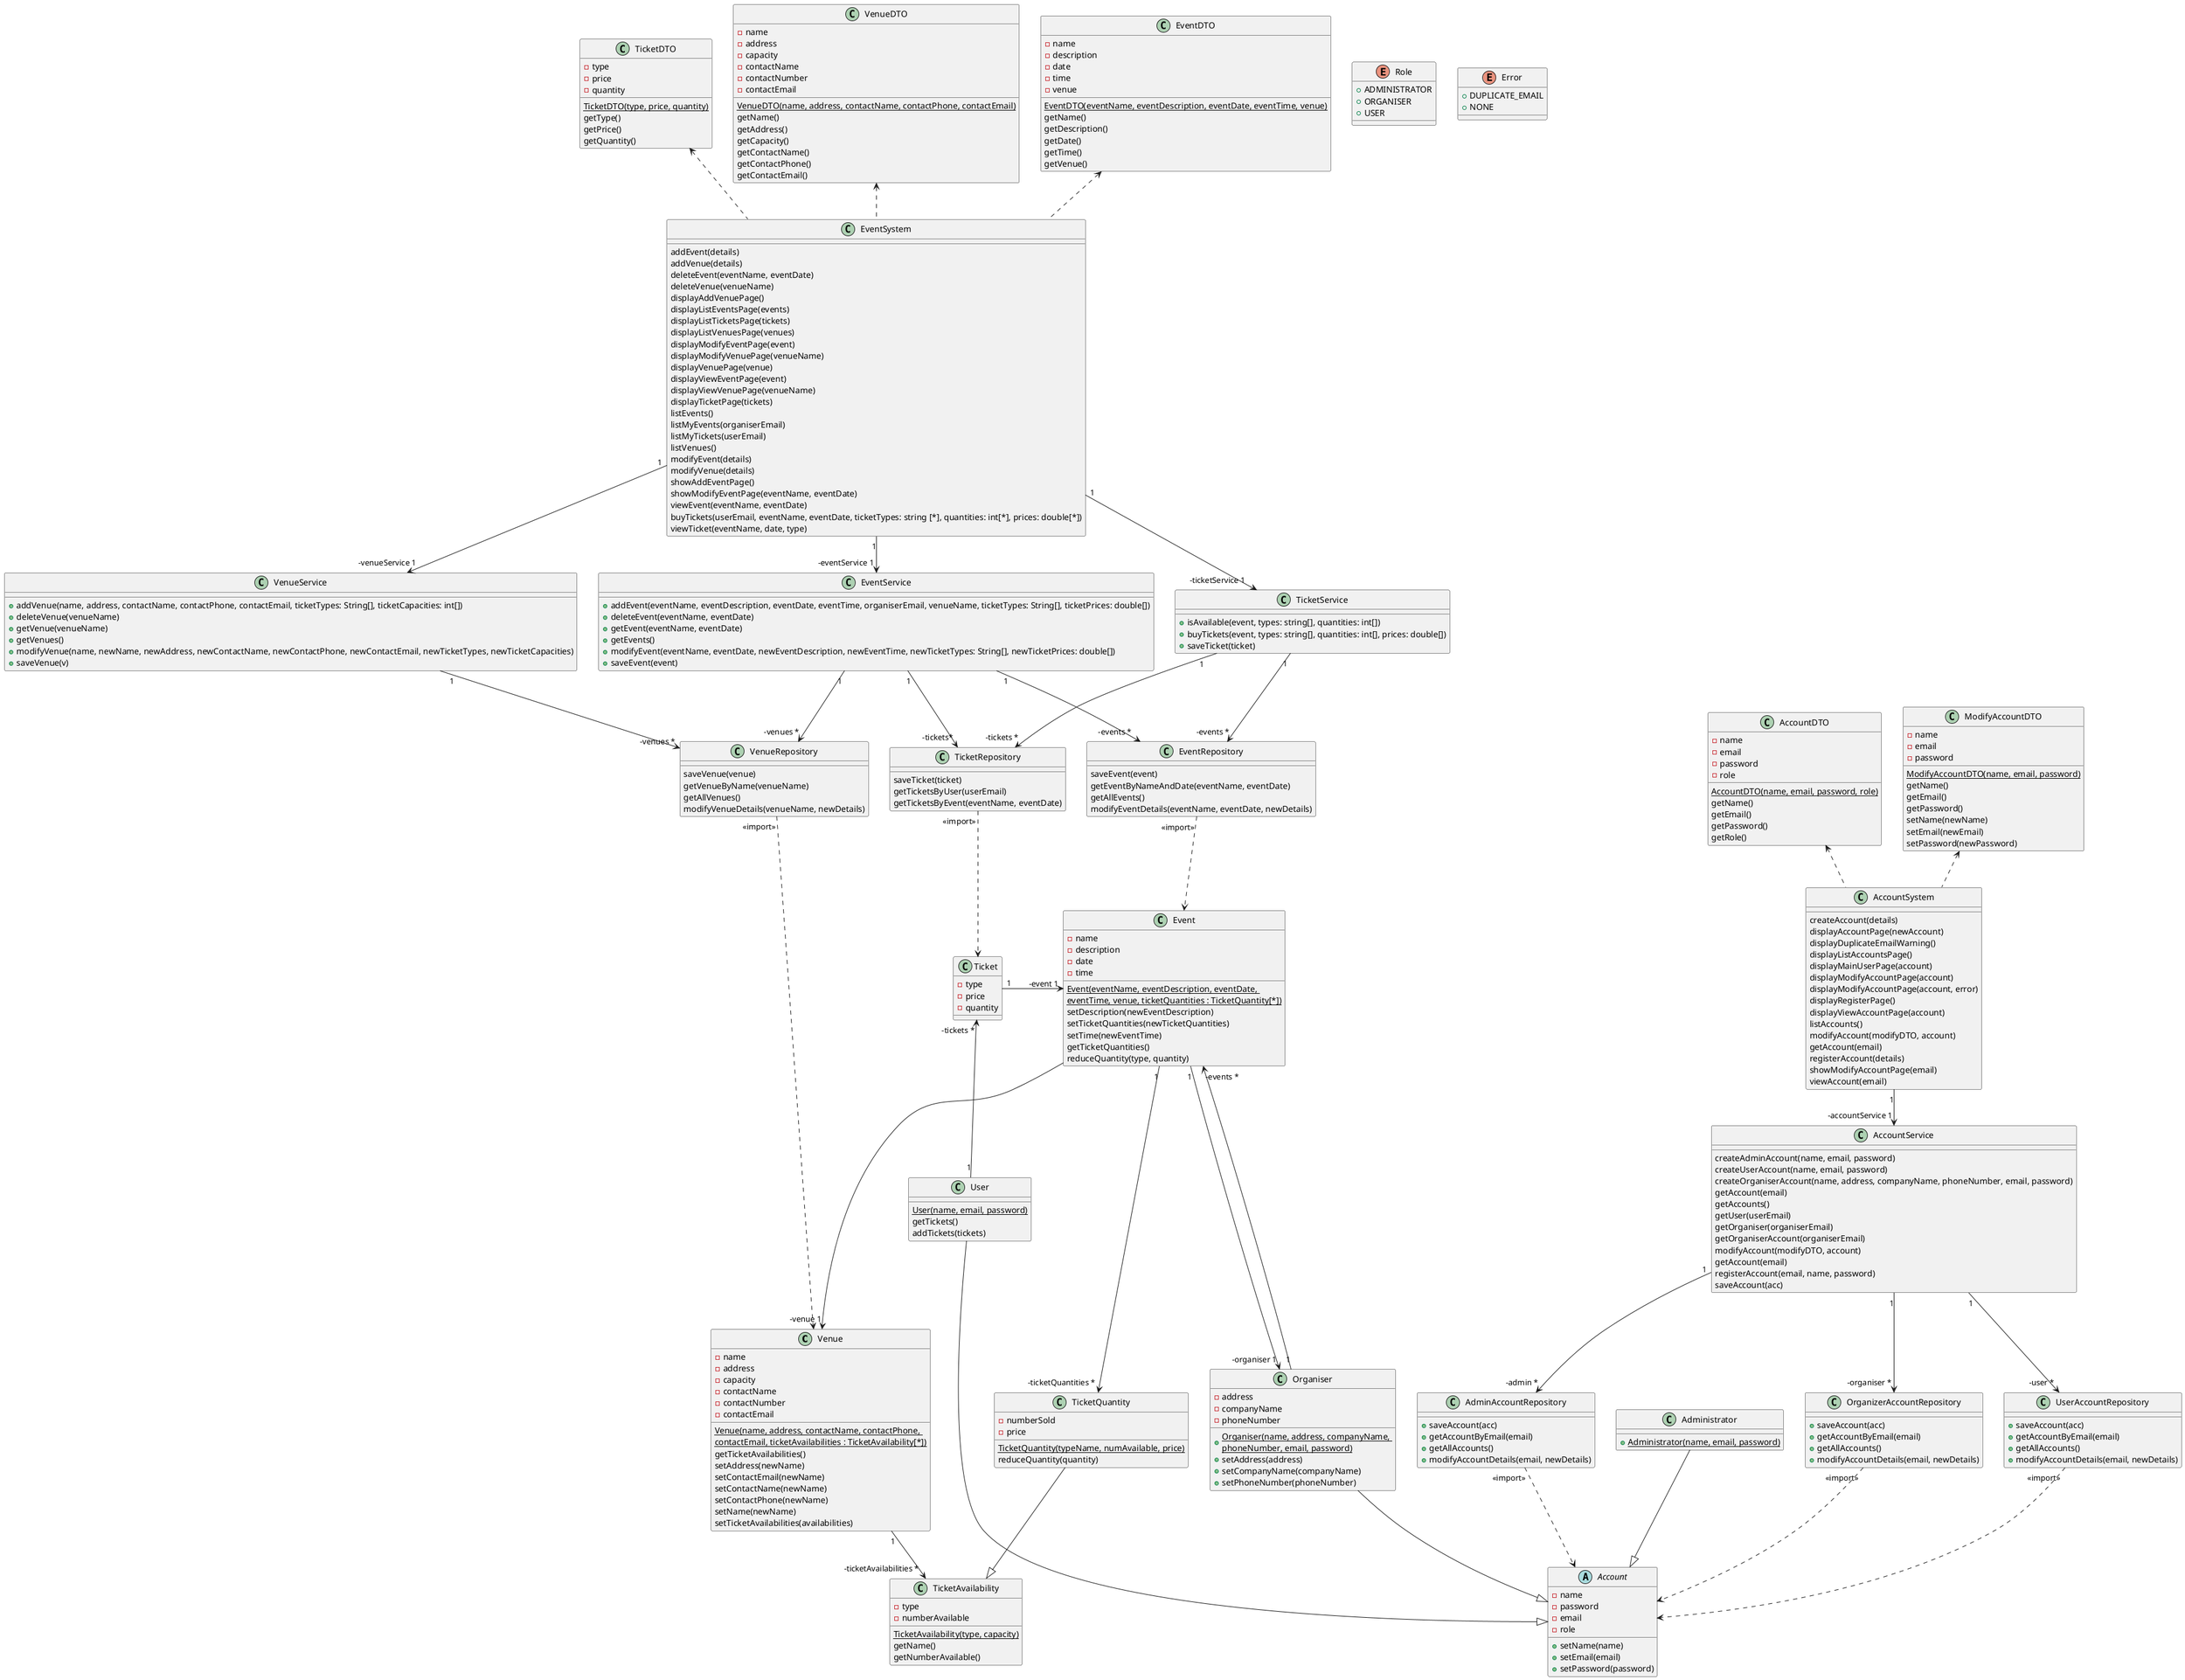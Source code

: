 @startuml class-diagram

    class Venue {
        - name
        - address
        - capacity
        - contactName
        - contactNumber
        - contactEmail
        {static} Venue(name, address, contactName, contactPhone, \ncontactEmail, ticketAvailabilities : TicketAvailability[*])
        getTicketAvailabilities()
        setAddress(newName)
        setContactEmail(newName)
        setContactName(newName)
        setContactPhone(newName)
        setName(newName)
        setTicketAvailabilities(availabilities)
    }

    class TicketAvailability {
        - type
        - numberAvailable
        {static} TicketAvailability(type, capacity)
        getName()
        getNumberAvailable()
    }

    class TicketQuantity {
        - numberSold
        - price
        {static} TicketQuantity(typeName, numAvailable, price)
        reduceQuantity(quantity)
    }


    class Event {
        - name
        - description
        - date
        - time
        {static} Event(eventName, eventDescription, eventDate, \neventTime, venue, ticketQuantities : TicketQuantity[*])
        setDescription(newEventDescription)
        setTicketQuantities(newTicketQuantities)
        setTime(newEventTime)
        getTicketQuantities()
        reduceQuantity(type, quantity)
    }

    class Ticket {
        - type
        - price
        - quantity
    }

    class Organiser {
        - address
        - companyName
        - phoneNumber
        {static}+Organiser(name, address, companyName, \nphoneNumber, email, password)
        +setAddress(address)
        +setCompanyName(companyName)
        +setPhoneNumber(phoneNumber)
    }

    class Administrator {
        {static}+Administrator(name, email, password)
    }

    class User {
        {static} User(name, email, password)
        getTickets()
        addTickets(tickets)
    }

    abstract class Account {
        - name
        - password
        - email
        - role
        +setName(name)
        +setEmail(email)
        +setPassword(password)
    }

    class AccountDTO {
        - name
        - email
        - password
        - role
        {static} AccountDTO(name, email, password, role)
        getName()
        getEmail()
        getPassword()
        getRole()
    }

    class EventDTO {
        - name
        - description
        - date
        - time
        - venue
        {static} EventDTO(eventName, eventDescription, eventDate, eventTime, venue)
        getName()
        getDescription()
        getDate()
        getTime()
        getVenue()
    }

    class VenueDTO {
        - name
        - address
        - capacity
        - contactName
        - contactNumber
        - contactEmail
        {static} VenueDTO(name, address, contactName, contactPhone, contactEmail)
        getName()
        getAddress()
        getCapacity()
        getContactName()
        getContactPhone()
        getContactEmail()
    }

    class TicketDTO {
        - type
        - price
        - quantity
        {static} TicketDTO(type, price, quantity)
        getType()
        getPrice()
        getQuantity()
    }

    class AccountSystem {
        createAccount(details)
        displayAccountPage(newAccount)
        displayDuplicateEmailWarning()
        displayListAccountsPage()
        displayMainUserPage(account)
        displayModifyAccountPage(account)
        displayModifyAccountPage(account, error)
        displayRegisterPage()
        displayViewAccountPage(account)
        listAccounts()
        modifyAccount(modifyDTO, account)
        getAccount(email)
        registerAccount(details)
        showModifyAccountPage(email)
        viewAccount(email)
    }

    class EventSystem {
        addEvent(details)
        addVenue(details)
        deleteEvent(eventName, eventDate)
        deleteVenue(venueName)
        displayAddVenuePage()
        displayListEventsPage(events)
        displayListTicketsPage(tickets)
        displayListVenuesPage(venues)
        displayModifyEventPage(event)
        displayModifyVenuePage(venueName)
        displayVenuePage(venue)
        displayViewEventPage(event)
        displayViewVenuePage(venueName)
        displayTicketPage(tickets)
        listEvents()
        listMyEvents(organiserEmail)
        listMyTickets(userEmail)
        listVenues()
        modifyEvent(details)
        modifyVenue(details)
        showAddEventPage()
        showModifyEventPage(eventName, eventDate)
        viewEvent(eventName, eventDate)
        buyTickets(userEmail, eventName, eventDate, ticketTypes: string [*], quantities: int[*], prices: double[*])
        viewTicket(eventName, date, type)
    }

    class AccountService {
        createAdminAccount(name, email, password)
        createUserAccount(name, email, password)
        createOrganiserAccount(name, address, companyName, phoneNumber, email, password)
        getAccount(email)
        getAccounts()
        getUser(userEmail)
        getOrganiser(organiserEmail)
        getOrganiserAccount(organiserEmail)
        modifyAccount(modifyDTO, account)
        getAccount(email)
        registerAccount(email, name, password)
        saveAccount(acc)
    }

    class ModifyAccountDTO {
        - name
        - email
        - password
        {static} ModifyAccountDTO(name, email, password)
        getName()
        getEmail()
        getPassword()
        setName(newName)
        setEmail(newEmail)
        setPassword(newPassword)
    }

    class EventService {
        +addEvent(eventName, eventDescription, eventDate, eventTime, organiserEmail, venueName, ticketTypes: String[], ticketPrices: double[])
        +deleteEvent(eventName, eventDate)
        +getEvent(eventName, eventDate)
        +getEvents()
        +modifyEvent(eventName, eventDate, newEventDescription, newEventTime, newTicketTypes: String[], newTicketPrices: double[])
        +saveEvent(event)
    }

    class VenueService {
        +addVenue(name, address, contactName, contactPhone, contactEmail, ticketTypes: String[], ticketCapacities: int[])
        +deleteVenue(venueName)
        +getVenue(venueName)
        +getVenues()
        +modifyVenue(name, newName, newAddress, newContactName, newContactPhone, newContactEmail, newTicketTypes, newTicketCapacities)
        +saveVenue(v)
    }

    class TicketService {
        +isAvailable(event, types: string[], quantities: int[])
        +buyTickets(event, types: string[], quantities: int[], prices: double[])
        +saveTicket(ticket)
    }

    class AdminAccountRepository {
        +saveAccount(acc)
        +getAccountByEmail(email)
        +getAllAccounts()
        +modifyAccountDetails(email, newDetails)
    }

    class OrganizerAccountRepository {
        +saveAccount(acc)
        +getAccountByEmail(email)
        +getAllAccounts()
        +modifyAccountDetails(email, newDetails)
    }

    class UserAccountRepository {
        +saveAccount(acc)
        +getAccountByEmail(email)
        +getAllAccounts()
        +modifyAccountDetails(email, newDetails)
    }

    class EventRepository {
        saveEvent(event)
        getEventByNameAndDate(eventName, eventDate)
        getAllEvents()
        modifyEventDetails(eventName, eventDate, newDetails)
    }

    class VenueRepository {
    saveVenue(venue)
    getVenueByName(venueName)
    getAllVenues()
    modifyVenueDetails(venueName, newDetails)
    }


    class TicketRepository {
        saveTicket(ticket)
        getTicketsByUser(userEmail)
        getTicketsByEvent(eventName, eventDate)
    }

    enum Role {
        +ADMINISTRATOR
        +ORGANISER
        +USER
    }

    enum Error {
        +DUPLICATE_EMAIL
        +NONE
    }

    AccountSystem "1" --> "-accountService 1" AccountService

    AccountService "1" --> "-admin *" AdminAccountRepository
    AccountService "1" --> "-organiser *" OrganizerAccountRepository
    AccountService "1" --> "-user *" UserAccountRepository

    EventSystem "1" --> "-eventService 1" EventService
    EventSystem "1" --> "-venueService 1" VenueService
    EventSystem "1" --> "-ticketService 1" TicketService

    VenueService "1" --> "-venues *" VenueRepository

    TicketService "1" --> "-events *" EventRepository
    TicketService "1" --> "-tickets *" TicketRepository

    EventService "1" --> "-events *" EventRepository
    EventService "1" --> "-venues *" VenueRepository
    EventService "1" --> "-tickets*" TicketRepository

    AccountSystem .UP.> AccountDTO
    AccountSystem .UP.> ModifyAccountDTO
    EventSystem .UP.> EventDTO
    EventSystem .UP.> VenueDTO
    EventSystem .UP.> TicketDTO

    AdminAccountRepository "<<import>>" ..>  Account
    OrganizerAccountRepository "<<import>>" ..>  Account
    UserAccountRepository "<<import>>" ..>  Account
    EventRepository "<<import>>" ..>  Event
    TicketRepository "<<import>>" ..> Ticket
    VenueRepository "<<import>>" ..> Venue

    Organiser --|> Account
    Administrator --|> Account
    User --|> Account

    TicketQuantity --|> TicketAvailability

    Venue "1" --> "-ticketAvailabilities *" TicketAvailability
    Event "1" ---> "-ticketQuantities *" TicketQuantity
    Event ---> "-venue 1" Venue
    Event "1" ---> "-organiser 1" Organiser
    Organiser "1" ---> "-events *" Event
    Ticket "1" -> "-event 1" Event
    Ticket "-tickets *" <-- "1" User
@enduml
